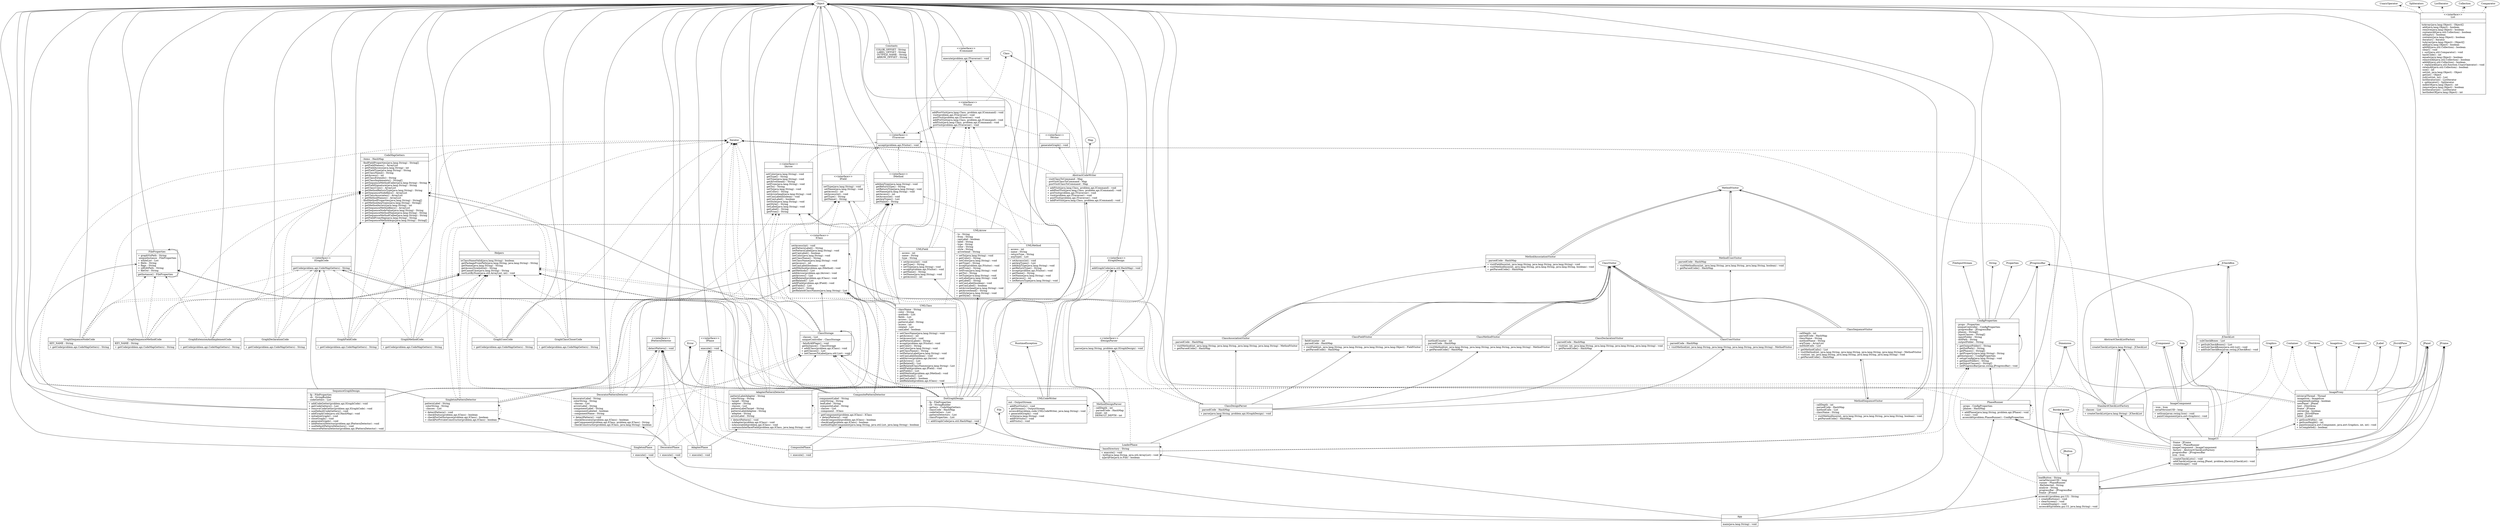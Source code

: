 digraph G{rankdir=BT;CodeMapGetters[ shape="record", color="", label="{CodeMapGetters|- items : HashMap\l|- findFieldProperties(java.lang.String) : String[]\l+ getFieldNames() : ArrayList\l+ getFieldAccess(java.lang.String) : int\l+ getFieldType(java.lang.String) : String\l+ getClassName() : String\l+ getAccess() : int\l+ getClassExtends() : String\l+ getClassImplements() : String[]\l+ getSequenceMethodCaller(java.lang.String) : String\l+ getFieldSignature(java.lang.String) : String\l+ getClassUses() : ArrayList\l+ getMethodReturnType(java.lang.String) : String\l+ getSequenceNodeKeys() : ArrayList\l+ getClassAssociates() : ArrayList\l+ getMethodNames() : ArrayList\l- findMethodProperties(java.lang.String) : String[]\l+ getMethodArgTypes(java.lang.String) : String[]\l+ getMethodAccess(java.lang.String) : int\l+ getSequenceMethodKeys() : ArrayList\l+ getSequenceNodeValue(java.lang.String) : String\l+ getSequenceMethodName(java.lang.String) : String\l+ getSequenceMethodCallee(java.lang.String) : String\l+ getFieldFromMap(java.lang.String) : String\l+ getSequenceMethodArgs(java.lang.String) : String[]\l}"];CodeMapGetters -> Object [arrowhead="onormal", style="solid", label="", color=""];CodeMapGetters -> CodeMapGetters [arrowhead="open", style="dashed", label="", color=""];CodeMapGetters -> Iterator [arrowhead="open", style="dashed", label="", color=""];IArrow[ shape="record", color="", label="{\<\<interface\>\>\nIArrow|| setColor(java.lang.String) : void\l getType() : String\l setType(java.lang.String) : void\l getArrowhead() : String\l setFrom(java.lang.String) : void\l getTo() : String\l setTo(java.lang.String) : void\l getColor() : String\l setArrowhead(java.lang.String) : void\l setCanLabel(boolean) : void\l getCanLabel() : boolean\l setStyle(java.lang.String) : void\l getStyle() : String\l setLabel(java.lang.String) : void\l getLabel() : String\l getFrom() : String\l}"];IArrow -> Object [arrowhead="onormal", style="solid", label="", color=""];IArrow -> ITraverser [arrowhead="onormal", style="dashed", label="", color=""];IClass[ shape="record", color="", label="{\<\<interface\>\>\nIClass|| setAccess(int) : void\l getPatternLabel() : String\l setPatternLabel(java.lang.String) : void\l getCanLabel() : boolean\l setColor(java.lang.String) : void\l getClassName() : String\l setClassName(java.lang.String) : void\l getAccess() : int\l setCanLabel(boolean) : void\l addIMethod(problem.api.IMethod) : void\l getMethods() : List\l addIArrow(problem.api.IArrow) : void\l getArrows() : List\l addRelated(problem.api.IClass) : void\l getRelated() : List\l addIField(problem.api.IField) : void\l getFields() : List\l getColor() : String\l getRelatedClassNames(java.lang.String) : List\l}"];IClass -> Object [arrowhead="onormal", style="solid", label="", color=""];IClass -> ITraverser [arrowhead="onormal", style="dashed", label="", color=""];IClass -> IMethod [arrowhead="open", style="dashed", label="", color=""];IClass -> IArrow [arrowhead="open", style="dashed", label="", color=""];IClass -> IClass [arrowhead="open", style="dashed", label="", color=""];IClass -> IField [arrowhead="open", style="dashed", label="", color=""];ICommand[ shape="record", color="", label="{\<\<interface\>\>\nICommand|| execute(problem.api.ITraverser) : void\l}"];ICommand -> Object [arrowhead="onormal", style="solid", label="", color=""];ICommand -> ITraverser [arrowhead="open", style="dashed", label="", color=""];IDesignParser[ shape="record", color="", label="{\<\<interface\>\>\nIDesignParser|| parse(java.lang.String,  problem.api.IGraphDesign) : void\l}"];IDesignParser -> Object [arrowhead="onormal", style="solid", label="", color=""];IDesignParser -> IGraphDesign [arrowhead="open", style="dashed", label="", color=""];IField[ shape="record", color="", label="{\<\<interface\>\>\nIField|| setType(java.lang.String) : void\l setName(java.lang.String) : void\l getAccess() : int\l setAccess(int) : void\l getType() : String\l getName() : String\l}"];IField -> Object [arrowhead="onormal", style="solid", label="", color=""];IField -> ITraverser [arrowhead="onormal", style="dashed", label="", color=""];IGraphCode[ shape="record", color="", label="{\<\<interface\>\>\nIGraphCode|| getCode(problem.api.CodeMapGetters) : String\l}"];IGraphCode -> Object [arrowhead="onormal", style="solid", label="", color=""];IGraphCode -> CodeMapGetters [arrowhead="open", style="dashed", label="", color=""];IGraphDesign[ shape="record", color="", label="{\<\<interface\>\>\nIGraphDesign|| addGraphCode(java.util.HashMap) : void\l}"];IGraphDesign -> Object [arrowhead="onormal", style="solid", label="", color=""];IMethod[ shape="record", color="", label="{\<\<interface\>\>\nIMethod|| addArgType(java.lang.String) : void\l getReturnType() : String\l setReturnType(java.lang.String) : void\l setName(java.lang.String) : void\l getAccess() : int\l setAccess(int) : void\l getArgTypes() : List\l getName() : String\l}"];IMethod -> Object [arrowhead="onormal", style="solid", label="", color=""];IMethod -> ITraverser [arrowhead="onormal", style="dashed", label="", color=""];IPatternDetector[ shape="record", color="", label="{\<\<interface\>\>\nIPatternDetector|| detectPattern() : void\l}"];IPatternDetector -> Object [arrowhead="onormal", style="solid", label="", color=""];IPhase[ shape="record", color="", label="{\<\<interface\>\>\nIPhase|| execute() : void\l}"];IPhase -> Object [arrowhead="onormal", style="solid", label="", color=""];ITraverser[ shape="record", color="", label="{\<\<interface\>\>\nITraverser|| accept(problem.api.IVisitor) : void\l}"];ITraverser -> Object [arrowhead="onormal", style="solid", label="", color=""];ITraverser -> IVisitor [arrowhead="open", style="dashed", label="", color=""];IVisitor[ shape="record", color="", label="{\<\<interface\>\>\nIVisitor|| addPostVisit(java.lang.Class,  problem.api.ICommand) : void\l visit(problem.api.ITraverser) : void\l postVisit(problem.api.ITraverser) : void\l addPreVisit(java.lang.Class,  problem.api.ICommand) : void\l addVisit(java.lang.Class,  problem.api.ICommand) : void\l preVisit(problem.api.ITraverser) : void\l}"];IVisitor -> Object [arrowhead="onormal", style="solid", label="", color=""];IVisitor -> Class [arrowhead="open", style="dashed", label="", color=""];IVisitor -> ICommand [arrowhead="open", style="dashed", label="", color=""];IVisitor -> ITraverser [arrowhead="open", style="dashed", label="", color=""];IWriter[ shape="record", color="", label="{\<\<interface\>\>\nIWriter|| generateGraph() : void\l}"];IWriter -> Object [arrowhead="onormal", style="solid", label="", color=""];IWriter -> IVisitor [arrowhead="onormal", style="dashed", label="", color=""];App[ shape="record", color="", label="{App|| main(java.lang.String) : void\l}"];App -> Object [arrowhead="onormal", style="solid", label="", color=""];App -> UI [arrowhead="open", style="solid", label="", color=""];App -> PhaseRunner [arrowhead="open", style="solid", label="", color=""];App -> DecoratorPhase [arrowhead="open", style="solid", label="", color=""];App -> LoaderPhase [arrowhead="open", style="solid", label="", color=""];App -> SingletonPhase [arrowhead="open", style="solid", label="", color=""];ClassDesignParser[ shape="record", color="", label="{ClassDesignParser|- parsedCode : HashMap\l|+ parse(java.lang.String,  problem.api.IGraphDesign) : void\l}"];ClassDesignParser -> Object [arrowhead="onormal", style="solid", label="", color=""];ClassDesignParser -> IDesignParser [arrowhead="onormal", style="dashed", label="", color=""];ClassDesignParser -> ClassUsesVisitor [arrowhead="open", style="solid", label="", color=""];ClassDesignParser -> ClassMethodVisitor [arrowhead="open", style="solid", label="", color=""];ClassDesignParser -> ClassDeclarationVisitor [arrowhead="open", style="solid", label="", color=""];ClassDesignParser -> ClassAssociationVisitor [arrowhead="open", style="solid", label="", color=""];ClassDesignParser -> ClassFieldVisitor [arrowhead="open", style="solid", label="", color=""];ClassDesignParser -> IGraphDesign [arrowhead="open", style="dashed", label="", color=""];ClassStorage[ shape="record", color="", label="{ClassStorage|- classes : List\l uniqueController : ClassStorage\l|- falsifyAllFlags() : void\l getInstance() : ClassStorage\l+ addIClass(problem.api.IClass) : void\l+ getClasses() : List\l+ setClassesToLabel(java.util.List) : void\l}"];ClassStorage -> Object [arrowhead="onormal", style="solid", label="", color=""];ClassStorage -> ClassStorage [arrowhead="open", style="solid", label="", color=""];ClassStorage -> IClass [arrowhead="open", style="solid", label="", color=""];ClassStorage -> IArrow [arrowhead="open", style="dashed", label="", color=""];ClassStorage -> Helpers [arrowhead="open", style="dashed", label="", color=""];ClassStorage -> Iterator [arrowhead="open", style="dashed", label="", color=""];AbstractCodeWriter[ shape="record", color="", label="{AbstractCodeWriter|- visitClassToCommand : Map\l- preVisitClassToCommand : Map\l- postVisitClassToCommand : Map\l|+ addVisit(java.lang.Class,  problem.api.ICommand) : void\l+ addPostVisit(java.lang.Class,  problem.api.ICommand) : void\l+ preVisit(problem.api.ITraverser) : void\l+ visit(problem.api.ITraverser) : void\l+ postVisit(problem.api.ITraverser) : void\l+ addPreVisit(java.lang.Class,  problem.api.ICommand) : void\l}"];AbstractCodeWriter -> Object [arrowhead="onormal", style="solid", label="", color=""];AbstractCodeWriter -> IWriter [arrowhead="onormal", style="dashed", label="", color=""];AbstractCodeWriter -> Map [arrowhead="open", style="solid", label="", color=""];AbstractCodeWriter -> Class [arrowhead="open", style="solid", label="", color=""];AbstractCodeWriter -> ICommand [arrowhead="open", style="dashed", label="", color=""];AbstractCodeWriter -> ITraverser [arrowhead="open", style="dashed", label="", color=""];GraphClassCloserCode[ shape="record", color="", label="{GraphClassCloserCode||+ getCode(problem.api.CodeMapGetters) : String\l}"];GraphClassCloserCode -> Object [arrowhead="onormal", style="solid", label="", color=""];GraphClassCloserCode -> IGraphCode [arrowhead="onormal", style="dashed", label="", color=""];GraphClassCloserCode -> CodeMapGetters [arrowhead="open", style="dashed", label="", color=""];GraphDeclarationCode[ shape="record", color="", label="{GraphDeclarationCode||+ getCode(problem.api.CodeMapGetters) : String\l}"];GraphDeclarationCode -> Object [arrowhead="onormal", style="solid", label="", color=""];GraphDeclarationCode -> IGraphCode [arrowhead="onormal", style="dashed", label="", color=""];GraphDeclarationCode -> CodeMapGetters [arrowhead="open", style="dashed", label="", color=""];GraphDeclarationCode -> Helpers [arrowhead="open", style="dashed", label="", color=""];GraphExtensionAndImplementCode[ shape="record", color="", label="{GraphExtensionAndImplementCode||+ getCode(problem.api.CodeMapGetters) : String\l}"];GraphExtensionAndImplementCode -> Object [arrowhead="onormal", style="solid", label="", color=""];GraphExtensionAndImplementCode -> IGraphCode [arrowhead="onormal", style="dashed", label="", color=""];GraphExtensionAndImplementCode -> CodeMapGetters [arrowhead="open", style="dashed", label="", color=""];GraphExtensionAndImplementCode -> FileProperties [arrowhead="open", style="dashed", label="", color=""];GraphExtensionAndImplementCode -> Helpers [arrowhead="open", style="dashed", label="", color=""];GraphFieldCode[ shape="record", color="", label="{GraphFieldCode||+ getCode(problem.api.CodeMapGetters) : String\l}"];GraphFieldCode -> Object [arrowhead="onormal", style="solid", label="", color=""];GraphFieldCode -> IGraphCode [arrowhead="onormal", style="dashed", label="", color=""];GraphFieldCode -> CodeMapGetters [arrowhead="open", style="dashed", label="", color=""];GraphFieldCode -> Helpers [arrowhead="open", style="dashed", label="", color=""];GraphFieldCode -> Iterator [arrowhead="open", style="dashed", label="", color=""];GraphMethodCode[ shape="record", color="", label="{GraphMethodCode||+ getCode(problem.api.CodeMapGetters) : String\l}"];GraphMethodCode -> Object [arrowhead="onormal", style="solid", label="", color=""];GraphMethodCode -> IGraphCode [arrowhead="onormal", style="dashed", label="", color=""];GraphMethodCode -> CodeMapGetters [arrowhead="open", style="dashed", label="", color=""];GraphMethodCode -> Helpers [arrowhead="open", style="dashed", label="", color=""];GraphMethodCode -> Iterator [arrowhead="open", style="dashed", label="", color=""];GraphSequenceMethodCode[ shape="record", color="", label="{GraphSequenceMethodCode| KEY_NAME : String\l|+ getCode(problem.api.CodeMapGetters) : String\l}"];GraphSequenceMethodCode -> Object [arrowhead="onormal", style="solid", label="", color=""];GraphSequenceMethodCode -> IGraphCode [arrowhead="onormal", style="dashed", label="", color=""];GraphSequenceMethodCode -> CodeMapGetters [arrowhead="open", style="dashed", label="", color=""];GraphSequenceMethodCode -> FileProperties [arrowhead="open", style="dashed", label="", color=""];GraphSequenceMethodCode -> Helpers [arrowhead="open", style="dashed", label="", color=""];GraphSequenceNodeCode[ shape="record", color="", label="{GraphSequenceNodeCode| KEY_NAME : String\l|+ getCode(problem.api.CodeMapGetters) : String\l}"];GraphSequenceNodeCode -> Object [arrowhead="onormal", style="solid", label="", color=""];GraphSequenceNodeCode -> IGraphCode [arrowhead="onormal", style="dashed", label="", color=""];GraphSequenceNodeCode -> CodeMapGetters [arrowhead="open", style="dashed", label="", color=""];GraphSequenceNodeCode -> FileProperties [arrowhead="open", style="dashed", label="", color=""];GraphSequenceNodeCode -> Helpers [arrowhead="open", style="dashed", label="", color=""];GraphUsesCode[ shape="record", color="", label="{GraphUsesCode||+ getCode(problem.api.CodeMapGetters) : String\l}"];GraphUsesCode -> Object [arrowhead="onormal", style="solid", label="", color=""];GraphUsesCode -> IGraphCode [arrowhead="onormal", style="dashed", label="", color=""];GraphUsesCode -> CodeMapGetters [arrowhead="open", style="dashed", label="", color=""];GraphUsesCode -> FileProperties [arrowhead="open", style="dashed", label="", color=""];GraphUsesCode -> Helpers [arrowhead="open", style="dashed", label="", color=""];GraphUsesCode -> Iterator [arrowhead="open", style="dashed", label="", color=""];UMLCodeWriter[ shape="record", color="", label="{UMLCodeWriter| out : OutputStream\l|- addPostVisits() : void\l+ getStream() : OutputStream\l access$0(problem.code.UMLCodeWriter,  java.lang.String) : void\l+ generateGraph() : void\l- write(java.lang.String) : void\l- addPreVisits() : void\l- addVisits() : void\l}"];UMLCodeWriter -> AbstractCodeWriter [arrowhead="onormal", style="solid", label="", color=""];UMLCodeWriter -> AbstractCodeWriter [arrowhead="open", style="solid", label="", color=""];UMLCodeWriter -> RuntimeException [arrowhead="open", style="solid", label="", color=""];UMLCodeWriter -> UMLCodeWriter [arrowhead="open", style="dashed", label="", color=""];UMLCodeWriter -> ClassStorage [arrowhead="open", style="dashed", label="", color=""];UMLCodeWriter -> IClass [arrowhead="open", style="dashed", label="", color=""];UMLCodeWriter -> Iterator [arrowhead="open", style="dashed", label="", color=""];ConfigProperties[ shape="record", color="", label="{ConfigProperties|- props : Properties\l uniqueController : ConfigProperties\l- progressBar : JProgressBar\l- phases : String[]\l- inputClasses : String[]\l- inputFolder : String\l- dotPath : String\l- outputFolder : String\l|+ getOutputFolder() : String\l+ getDotPath() : String\l+ getPhases() : String[]\l+ getProperty(java.lang.String) : String\l getInstance() : ConfigProperties\l+ setupConfig(java.lang.String) : void\l+ getInputFolder() : String\l+ getInputClasses() : String[]\l+ setProgressBar(javax.swing.JProgressBar) : void\l}"];ConfigProperties -> Object [arrowhead="onormal", style="solid", label="", color=""];ConfigProperties -> String[] [arrowhead="open", style="solid", label="", color=""];ConfigProperties -> Properties [arrowhead="open", style="solid", label="", color=""];ConfigProperties -> ConfigProperties [arrowhead="open", style="solid", label="", color=""];ConfigProperties -> FileInputStream [arrowhead="open", style="solid", label="", color=""];ConfigProperties -> JProgressBar [arrowhead="open", style="solid", label="", color=""];Constants[ shape="record", color="", label="{Constants| COLOR_OFFSET : String\l LABEL_OFFSET : String\l OUTFILE_NAME : String\l ARROW_OFFSET : String\l|}"];Constants -> Object [arrowhead="onormal", style="solid", label="", color=""];DotGraphDesign[ shape="record", color="", label="{DotGraphDesign|- fp : FileProperties\l- sb : StringBuilder\l- getters : CodeMapGetters\l- classCode : HashMap\l- codeGetters : List\l- patternDetectors : List\l- classProperties : List\l|+ addGraphCode(java.util.HashMap) : void\l}"];DotGraphDesign -> Object [arrowhead="onormal", style="solid", label="", color=""];DotGraphDesign -> IGraphDesign [arrowhead="onormal", style="dashed", label="", color=""];DotGraphDesign -> UMLArrow [arrowhead="open", style="solid", label="", color=""];DotGraphDesign -> CodeMapGetters [arrowhead="open", style="solid", label="", color=""];DotGraphDesign -> FileProperties [arrowhead="open", style="solid", label="", color=""];DotGraphDesign -> UMLMethod [arrowhead="open", style="solid", label="", color=""];DotGraphDesign -> UMLField [arrowhead="open", style="solid", label="", color=""];DotGraphDesign -> UMLClass [arrowhead="open", style="solid", label="", color=""];DotGraphDesign -> IGraphCode [arrowhead="open", style="solid", label="", color=""];DotGraphDesign -> IPatternDetector [arrowhead="open", style="solid", label="", color=""];DotGraphDesign -> IMethod [arrowhead="open", style="dashed", label="", color=""];DotGraphDesign -> Helpers [arrowhead="open", style="dashed", label="", color=""];DotGraphDesign -> ClassStorage [arrowhead="open", style="dashed", label="", color=""];DotGraphDesign -> IClass [arrowhead="open", style="dashed", label="", color=""];DotGraphDesign -> Iterator [arrowhead="open", style="dashed", label="", color=""];FileProperties[ shape="record", color="", label="{FileProperties|+ graphVizPath : String\l uniqueInstance : FileProperties\l+ whiteList : List\l+ fileIn : String\l+ flags : String\l+ sdEditPath : String\l+ fileOut : String\l| getInstance() : FileProperties\l}"];FileProperties -> Object [arrowhead="onormal", style="solid", label="", color=""];FileProperties -> FileProperties [arrowhead="open", style="solid", label="", color=""];UMLArrow[ shape="record", color="", label="{UMLArrow|- to : String\l- from : String\l- canLabel : boolean\l- label : String\l- type : String\l- color : String\l- style : String\l- arrowhead : String\l|+ setTo(java.lang.String) : void\l+ getColor() : String\l+ setColor(java.lang.String) : void\l+ getType() : String\l+ accept(problem.api.IVisitor) : void\l+ getFrom() : String\l+ setFrom(java.lang.String) : void\l+ getTo() : String\l+ setType(java.lang.String) : void\l+ setLabel(java.lang.String) : void\l+ getLabel() : String\l+ setCanLabel(boolean) : void\l+ getCanLabel() : boolean\l+ setArrowhead(java.lang.String) : void\l+ getArrowhead() : String\l+ setStyle(java.lang.String) : void\l+ getStyle() : String\l}"];UMLArrow -> Object [arrowhead="onormal", style="solid", label="", color=""];UMLArrow -> IArrow [arrowhead="onormal", style="dashed", label="", color=""];UMLArrow -> IVisitor [arrowhead="open", style="dashed", label="", color=""];UMLClass[ shape="record", color="", label="{UMLClass|- className : String\l- color : String\l- methods : List\l- fields : List\l- arrows : List\l- patternLabel : String\l- access : int\l- related : List\l- canLabel : boolean\l|+ setClassName(java.lang.String) : void\l+ getAccess() : int\l+ setAccess(int) : void\l+ getPatternLabel() : String\l+ accept(problem.api.IVisitor) : void\l+ getColor() : String\l+ setColor(java.lang.String) : void\l+ getClassName() : String\l+ setPatternLabel(java.lang.String) : void\l+ setCanLabel(boolean) : void\l+ addIArrow(problem.api.IArrow) : void\l+ getArrows() : List\l+ getRelated() : List\l+ getRelatedClassNames(java.lang.String) : List\l+ addIField(problem.api.IField) : void\l+ getFields() : List\l+ addIMethod(problem.api.IMethod) : void\l+ getMethods() : List\l+ getCanLabel() : boolean\l+ addRelated(problem.api.IClass) : void\l}"];UMLClass -> Object [arrowhead="onormal", style="solid", label="", color=""];UMLClass -> IClass [arrowhead="onormal", style="dashed", label="", color=""];UMLClass -> IMethod [arrowhead="open", style="solid", label="", color=""];UMLClass -> IField [arrowhead="open", style="solid", label="", color=""];UMLClass -> IArrow [arrowhead="open", style="solid", label="", color=""];UMLClass -> IClass [arrowhead="open", style="solid", label="", color=""];UMLClass -> IVisitor [arrowhead="open", style="dashed", label="", color=""];UMLClass -> Iterator [arrowhead="open", style="dashed", label="", color=""];UMLField[ shape="record", color="", label="{UMLField|- access : int\l- name : String\l- type : String\l|+ setAccess(int) : void\l+ getType() : String\l+ setType(java.lang.String) : void\l+ accept(problem.api.IVisitor) : void\l+ getName() : String\l+ setName(java.lang.String) : void\l+ getAccess() : int\l}"];UMLField -> Object [arrowhead="onormal", style="solid", label="", color=""];UMLField -> IField [arrowhead="onormal", style="dashed", label="", color=""];UMLField -> IVisitor [arrowhead="open", style="dashed", label="", color=""];UMLMethod[ shape="record", color="", label="{UMLMethod|- access : int\l- name : String\l- returnType : String\l- argTypes : List\l|+ setAccess(int) : void\l+ getArgTypes() : List\l+ addArgType(java.lang.String) : void\l+ getReturnType() : String\l+ accept(problem.api.IVisitor) : void\l+ getName() : String\l+ setName(java.lang.String) : void\l+ getAccess() : int\l+ setReturnType(java.lang.String) : void\l}"];UMLMethod -> Object [arrowhead="onormal", style="solid", label="", color=""];UMLMethod -> IMethod [arrowhead="onormal", style="dashed", label="", color=""];UMLMethod -> IVisitor [arrowhead="open", style="dashed", label="", color=""];ImageUI[ shape="record", color="", label="{ImageUI|- frame : JFrame\l- runner : PhaseRunner\l imageComponent : ImageComponent\l- factory : AbstractCheckListFactory\l progressBar : JProgressBar\l icon : Icon\l|- createCheckLists() : void\l- addCheckList(javax.swing.JPanel,  problem.jfactory.JCheckList) : void\l- createImage() : void\l}"];ImageUI -> JPanel [arrowhead="onormal", style="solid", label="", color=""];ImageUI -> Icon [arrowhead="open", style="solid", label="", color=""];ImageUI -> JFrame [arrowhead="open", style="solid", label="", color=""];ImageUI -> ImageComponent [arrowhead="open", style="solid", label="", color=""];ImageUI -> BorderLayout [arrowhead="open", style="solid", label="", color=""];ImageUI -> JPanel [arrowhead="open", style="solid", label="", color=""];ImageUI -> PhaseRunner [arrowhead="open", style="solid", label="", color=""];ImageUI -> JProgressBar [arrowhead="open", style="solid", label="", color=""];ImageUI -> ImageProxy [arrowhead="open", style="solid", label="", color=""];ImageUI -> StandardCheckListFactory [arrowhead="open", style="solid", label="", color=""];ImageUI -> AbstractCheckListFactory [arrowhead="open", style="solid", label="", color=""];ImageUI -> JCheckList [arrowhead="open", style="dashed", label="", color=""];ImageUI -> ImageUI [arrowhead="open", style="dashed", label="", color=""];ImageUI -> Container [arrowhead="open", style="dashed", label="", color=""];ImageUI -> Iterator [arrowhead="open", style="dashed", label="", color=""];UI[ shape="record", color="", label="{UI| loadButton : String\l serialVersionUID : long\l runner : PhaseRunner\l- fileSelected : String\l analyze : String\l progressBar : JProgressBar\l frame : JFrame\l| access$1(problem.gui.UI) : String\l+ createButtons() : void\l+ clearScreen() : void\l+ createDisplay() : void\l access$0(problem.gui.UI,  java.lang.String) : void\l}"];UI -> JPanel [arrowhead="onormal", style="solid", label="", color=""];UI -> JButton [arrowhead="open", style="solid", label="", color=""];UI -> JFrame [arrowhead="open", style="solid", label="", color=""];UI -> BorderLayout [arrowhead="open", style="solid", label="", color=""];UI -> JPanel [arrowhead="open", style="solid", label="", color=""];UI -> JProgressBar [arrowhead="open", style="solid", label="", color=""];UI -> Dimension [arrowhead="open", style="solid", label="", color=""];UI -> PhaseRunner [arrowhead="open", style="solid", label="", color=""];UI -> ImageUI [arrowhead="open", style="solid", label="", color=""];UI -> UI [arrowhead="open", style="dashed", label="", color=""];UI -> ConfigProperties [arrowhead="open", style="dashed", label="", color=""];Helpers[ shape="record", color="", label="{Helpers|| isClassNameValid(java.lang.String) : boolean\l getPackageFromPath(java.lang.String,  java.lang.String) : String\l getName(java.lang.String) : String\l getAccessSymbol(int) : String\l getCamelCase(java.lang.String) : String\l sortListByNum(java.util.ArrayList,  int) : void\l}"];Helpers -> Object [arrowhead="onormal", style="solid", label="", color=""];ImageComponent[ shape="record", color="", label="{ImageComponent|- icon : Icon\l serialVersionUID : long\l|+ setIcon(javax.swing.Icon) : void\l+ paintComponent(java.awt.Graphics) : void\l}"];ImageComponent -> JComponent [arrowhead="onormal", style="solid", label="", color=""];ImageComponent -> JComponent [arrowhead="open", style="solid", label="", color=""];ImageComponent -> Icon [arrowhead="open", style="solid", label="", color=""];ImageComponent -> Graphics [arrowhead="open", style="dashed", label="", color=""];ImageProxy[ shape="record", color="", label="{ImageProxy| retrievalThread : Thread\l imageIcon : ImageIcon\l completedLoading : boolean\l newPanel : JPanel\l text : JTextArea\l frame : JFrame\l retrieving : boolean\l pane : JScrollPane\l label : JLabel\l|+ getIconWidth() : int\l+ getIconHeight() : int\l+ paintIcon(java.awt.Component,  java.awt.Graphics,  int,  int) : void\l+ isCompleted() : boolean\l}"];ImageProxy -> Object [arrowhead="onormal", style="solid", label="", color=""];ImageProxy -> Icon [arrowhead="onormal", style="dashed", label="", color=""];ImageProxy -> JLabel [arrowhead="open", style="solid", label="", color=""];ImageProxy -> JPanel [arrowhead="open", style="solid", label="", color=""];ImageProxy -> JFrame [arrowhead="open", style="solid", label="", color=""];ImageProxy -> JScrollPane [arrowhead="open", style="solid", label="", color=""];ImageProxy -> JTextArea [arrowhead="open", style="solid", label="", color=""];ImageProxy -> Dimension [arrowhead="open", style="solid", label="", color=""];ImageProxy -> ImageIcon [arrowhead="open", style="solid", label="", color=""];ImageProxy -> Component [arrowhead="open", style="dashed", label="", color=""];ImageProxy -> Graphics [arrowhead="open", style="dashed", label="", color=""];ImageProxy -> Container [arrowhead="open", style="dashed", label="", color=""];AbstractCheckListFactory[ shape="record", color="", label="{AbstractCheckListFactory|| createCheckList(java.lang.String) : JCheckList\l}"];AbstractCheckListFactory -> Object [arrowhead="onormal", style="solid", label="", color=""];JCheckList[ shape="record", color="", label="{JCheckList|- subCheckBoxes : List\l|+ getSubCheckBoxes() : List\l+ setSubCheckBoxes(java.util.List) : void\l+ addSubCheckBox(javax.swing.JCheckBox) : void\l}"];JCheckList -> JCheckBox [arrowhead="onormal", style="solid", label="", color=""];JCheckList -> JCheckBox [arrowhead="open", style="solid", label="", color=""];StandardCheckListFactory[ shape="record", color="", label="{StandardCheckListFactory|- classes : List\l|+ createCheckList(java.lang.String) : JCheckList\l}"];StandardCheckListFactory -> AbstractCheckListFactory [arrowhead="onormal", style="solid", label="", color=""];StandardCheckListFactory -> JCheckBox [arrowhead="open", style="solid", label="", color=""];StandardCheckListFactory -> AbstractCheckListFactory [arrowhead="open", style="solid", label="", color=""];StandardCheckListFactory -> JCheckList [arrowhead="open", style="solid", label="", color=""];StandardCheckListFactory -> IClass [arrowhead="open", style="solid", label="", color=""];StandardCheckListFactory -> ClassStorage [arrowhead="open", style="dashed", label="", color=""];StandardCheckListFactory -> Helpers [arrowhead="open", style="dashed", label="", color=""];StandardCheckListFactory -> Iterator [arrowhead="open", style="dashed", label="", color=""];MethodDesignParser[ shape="record", color="", label="{MethodDesignParser|- callDepth : int\l- parsedCode : HashMap\l count : int\l DEFAULT_DEPTH : int\l|+ parse(java.lang.String,  problem.api.IGraphDesign) : void\l+ getParsedCode() : HashMap\l <clinit>() : void\l}"];MethodDesignParser -> Object [arrowhead="onormal", style="solid", label="", color=""];MethodDesignParser -> IDesignParser [arrowhead="onormal", style="dashed", label="", color=""];MethodDesignParser -> Error [arrowhead="open", style="solid", label="", color=""];MethodDesignParser -> IGraphDesign [arrowhead="open", style="dashed", label="", color=""];AdapterPatternDetector[ shape="record", color="", label="{AdapterPatternDetector| patternLabelAdapter : String\l colorString : String\l- target : String\l- adapter : String\l- classes : List\l patternLabelTarget : String\l patternLabelAdaptee : String\l- adaptee : String\l arrowLabel : String\l|+ detectPattern() : void\l- isAdapter(problem.api.IClass) : void\l- isAssociated(problem.api.IClass) : void\l- containsInterfaceField(problem.api.IClass,  java.lang.String) : void\l}"];AdapterPatternDetector -> Object [arrowhead="onormal", style="solid", label="", color=""];AdapterPatternDetector -> IPatternDetector [arrowhead="onormal", style="dashed", label="", color=""];AdapterPatternDetector -> IClass [arrowhead="open", style="solid", label="", color=""];AdapterPatternDetector -> IArrow [arrowhead="open", style="dashed", label="", color=""];AdapterPatternDetector -> IField [arrowhead="open", style="dashed", label="", color=""];AdapterPatternDetector -> AdapterPatternDetector [arrowhead="open", style="dashed", label="", color=""];AdapterPatternDetector -> Helpers [arrowhead="open", style="dashed", label="", color=""];AdapterPatternDetector -> ClassStorage [arrowhead="open", style="dashed", label="", color=""];AdapterPatternDetector -> Iterator [arrowhead="open", style="dashed", label="", color=""];CompositePatternDetector[ shape="record", color="", label="{CompositePatternDetector| componentLabel : String\l colorString : String\l leafLabel : String\l compositeLabel : String\l- classes : List\l- component : IClass\l|- getComponent(problem.api.IClass) : IClass\l+ detectPattern() : void\l- checkComposite(problem.api.IClass) : boolean\l- checkLeaf(problem.api.IClass) : boolean\l- methodSigInComponent(java.lang.String,  java.util.List,  java.lang.String) : boolean\l}"];CompositePatternDetector -> Object [arrowhead="onormal", style="solid", label="", color=""];CompositePatternDetector -> IPatternDetector [arrowhead="onormal", style="dashed", label="", color=""];CompositePatternDetector -> IClass [arrowhead="open", style="solid", label="", color=""];CompositePatternDetector -> Helpers [arrowhead="open", style="dashed", label="", color=""];CompositePatternDetector -> IMethod [arrowhead="open", style="dashed", label="", color=""];CompositePatternDetector -> ClassStorage [arrowhead="open", style="dashed", label="", color=""];CompositePatternDetector -> CompositePatternDetector [arrowhead="open", style="dashed", label="", color=""];CompositePatternDetector -> Iterator [arrowhead="open", style="dashed", label="", color=""];DecoratorPatternDetector[ shape="record", color="", label="{DecoratorPatternDetector| decoratorLabel : String\l colorString : String\l- classes : List\l arrowLabel : String\l componentLabel : String\l- componentLabeled : boolean\l- componentName : String\l|+ detectPattern() : void\l- checkDecorator(problem.api.IClass) : boolean\l- getComponent(problem.api.IClass,  problem.api.IClass) : String\l- checkConstructor(problem.api.IClass,  java.lang.String) : boolean\l}"];DecoratorPatternDetector -> Object [arrowhead="onormal", style="solid", label="", color=""];DecoratorPatternDetector -> IPatternDetector [arrowhead="onormal", style="dashed", label="", color=""];DecoratorPatternDetector -> IClass [arrowhead="open", style="solid", label="", color=""];DecoratorPatternDetector -> IArrow [arrowhead="open", style="dashed", label="", color=""];DecoratorPatternDetector -> Helpers [arrowhead="open", style="dashed", label="", color=""];DecoratorPatternDetector -> IMethod [arrowhead="open", style="dashed", label="", color=""];DecoratorPatternDetector -> DecoratorPatternDetector [arrowhead="open", style="dashed", label="", color=""];DecoratorPatternDetector -> ClassStorage [arrowhead="open", style="dashed", label="", color=""];DecoratorPatternDetector -> Iterator [arrowhead="open", style="dashed", label="", color=""];SingletonPatternDetector[ shape="record", color="", label="{SingletonPatternDetector| patternLabel : String\l colorString : String\l- classes : List\l|+ detectPattern() : void\l+ checkStatus(problem.api.IClass) : boolean\l+ checkForGetInstance(problem.api.IClass) : boolean\l+ checkForPrivateConstructor(problem.api.IClass) : boolean\l}"];SingletonPatternDetector -> Object [arrowhead="onormal", style="solid", label="", color=""];SingletonPatternDetector -> IPatternDetector [arrowhead="onormal", style="dashed", label="", color=""];SingletonPatternDetector -> IClass [arrowhead="open", style="solid", label="", color=""];SingletonPatternDetector -> ClassStorage [arrowhead="open", style="dashed", label="", color=""];SingletonPatternDetector -> IField [arrowhead="open", style="dashed", label="", color=""];SingletonPatternDetector -> SingletonPatternDetector [arrowhead="open", style="dashed", label="", color=""];SingletonPatternDetector -> Helpers [arrowhead="open", style="dashed", label="", color=""];SingletonPatternDetector -> IMethod [arrowhead="open", style="dashed", label="", color=""];SingletonPatternDetector -> Iterator [arrowhead="open", style="dashed", label="", color=""];AdapterPhase[ shape="record", color="", label="{AdapterPhase||+ execute() : void\l}"];AdapterPhase -> Object [arrowhead="onormal", style="solid", label="", color=""];AdapterPhase -> IPhase [arrowhead="onormal", style="dashed", label="", color=""];AdapterPhase -> AdapterPatternDetector [arrowhead="open", style="solid", label="", color=""];AdapterPhase -> IPatternDetector [arrowhead="open", style="dashed", label="", color=""];CompositePhase[ shape="record", color="", label="{CompositePhase||+ execute() : void\l}"];CompositePhase -> Object [arrowhead="onormal", style="solid", label="", color=""];CompositePhase -> IPhase [arrowhead="onormal", style="dashed", label="", color=""];CompositePhase -> CompositePatternDetector [arrowhead="open", style="solid", label="", color=""];CompositePhase -> IPatternDetector [arrowhead="open", style="dashed", label="", color=""];DecoratorPhase[ shape="record", color="", label="{DecoratorPhase||+ execute() : void\l}"];DecoratorPhase -> Object [arrowhead="onormal", style="solid", label="", color=""];DecoratorPhase -> IPhase [arrowhead="onormal", style="dashed", label="", color=""];DecoratorPhase -> DecoratorPatternDetector [arrowhead="open", style="solid", label="", color=""];DecoratorPhase -> IPatternDetector [arrowhead="open", style="dashed", label="", color=""];LoaderPhase[ shape="record", color="", label="{LoaderPhase|- baseDirectory : String\l|+ execute() : void\l- listf(java.lang.String,  java.util.ArrayList) : void\l isJavaFile(java.io.File) : boolean\l}"];LoaderPhase -> Object [arrowhead="onormal", style="solid", label="", color=""];LoaderPhase -> IPhase [arrowhead="onormal", style="dashed", label="", color=""];LoaderPhase -> DotGraphDesign [arrowhead="open", style="solid", label="", color=""];LoaderPhase -> ClassDesignParser [arrowhead="open", style="solid", label="", color=""];LoaderPhase -> File [arrowhead="open", style="solid", label="", color=""];LoaderPhase -> LoaderPhase [arrowhead="open", style="dashed", label="", color=""];LoaderPhase -> Helpers [arrowhead="open", style="dashed", label="", color=""];LoaderPhase -> IDesignParser [arrowhead="open", style="dashed", label="", color=""];LoaderPhase -> ConfigProperties [arrowhead="open", style="dashed", label="", color=""];SingletonPhase[ shape="record", color="", label="{SingletonPhase||+ execute() : void\l}"];SingletonPhase -> Object [arrowhead="onormal", style="solid", label="", color=""];SingletonPhase -> IPhase [arrowhead="onormal", style="dashed", label="", color=""];SingletonPhase -> SingletonPatternDetector [arrowhead="open", style="solid", label="", color=""];SingletonPhase -> IPatternDetector [arrowhead="open", style="dashed", label="", color=""];PhaseRunner[ shape="record", color="", label="{PhaseRunner|- props : ConfigProperties\l- phases : HashMap\l|+ addPhase(java.lang.String,  problem.api.IPhase) : void\l+ run() : void\l access$0(problem.PhaseRunner) : ConfigProperties\l}"];PhaseRunner -> Object [arrowhead="onormal", style="solid", label="", color=""];PhaseRunner -> ConfigProperties [arrowhead="open", style="solid", label="", color=""];PhaseRunner -> IPhase [arrowhead="open", style="dashed", label="", color=""];PhaseRunner -> PhaseRunner [arrowhead="open", style="dashed", label="", color=""];SequenceGraphDesign[ shape="record", color="", label="{SequenceGraphDesign|- fp : FileProperties\l- sb : StringBuilder\l- codeGetters : List\l|+ addCodeGetter(problem.api.IGraphCode) : void\l+ getCodeGetters() : List\l+ removeCodeGetter(problem.api.IGraphCode) : void\l+ useDefaultCodeGetters() : void\l+ addGraphCode(java.util.HashMap) : void\l+ initializeGraph() : void\l+ closeGraph() : void\l+ generateGraph() : void\l+ addPatternDetector(problem.api.IPatternDetector) : void\l+ useDefaultPatternDetectors() : void\l+ removePatternDetector(problem.api.IPatternDetector) : void\l}"];SequenceGraphDesign -> Object [arrowhead="onormal", style="solid", label="", color=""];SequenceGraphDesign -> IGraphDesign [arrowhead="onormal", style="dashed", label="", color=""];SequenceGraphDesign -> Error [arrowhead="open", style="solid", label="", color=""];SequenceGraphDesign -> FileProperties [arrowhead="open", style="solid", label="", color=""];SequenceGraphDesign -> IGraphCode [arrowhead="open", style="solid", label="", color=""];SequenceGraphDesign -> IPatternDetector [arrowhead="open", style="dashed", label="", color=""];ClassAssociationVisitor[ shape="record", color="", label="{ClassAssociationVisitor|- parsedCode : HashMap\l|+ visitMethod(int,  java.lang.String,  java.lang.String,  java.lang.String,  java.lang.String) : MethodVisitor\l+ getParsedCode() : HashMap\l}"];ClassAssociationVisitor -> ClassVisitor [arrowhead="onormal", style="solid", label="", color=""];ClassAssociationVisitor -> MethodAssociationVisitor [arrowhead="open", style="solid", label="", color=""];ClassAssociationVisitor -> ClassVisitor [arrowhead="open", style="solid", label="", color=""];ClassDeclarationVisitor[ shape="record", color="", label="{ClassDeclarationVisitor|- parsedCode : HashMap\l|+ visit(int,  int,  java.lang.String,  java.lang.String,  java.lang.String,  java.lang.String) : void\l+ getParsedCode() : HashMap\l}"];ClassDeclarationVisitor -> ClassVisitor [arrowhead="onormal", style="solid", label="", color=""];ClassDeclarationVisitor -> ClassVisitor [arrowhead="open", style="solid", label="", color=""];ClassFieldVisitor[ shape="record", color="", label="{ClassFieldVisitor|- fieldCounter : int\l- parsedCode : HashMap\l|+ visitField(int,  java.lang.String,  java.lang.String,  java.lang.String,  java.lang.Object) : FieldVisitor\l+ getParsedCode() : HashMap\l}"];ClassFieldVisitor -> ClassVisitor [arrowhead="onormal", style="solid", label="", color=""];ClassFieldVisitor -> ClassVisitor [arrowhead="open", style="solid", label="", color=""];ClassMethodVisitor[ shape="record", color="", label="{ClassMethodVisitor|- methodCounter : int\l- parsedCode : HashMap\l|+ visitMethod(int,  java.lang.String,  java.lang.String,  java.lang.String,  java.lang.String) : MethodVisitor\l+ getParsedCode() : HashMap\l}"];ClassMethodVisitor -> ClassVisitor [arrowhead="onormal", style="solid", label="", color=""];ClassMethodVisitor -> ClassVisitor [arrowhead="open", style="solid", label="", color=""];ClassSequenceVisitor[ shape="record", color="", label="{ClassSequenceVisitor|- callDepth : int\l- parsedCode : HashMap\l- className : String\l- methodName : String\l- argTypes : ArrayList\l- methodCalls : List\l|+ getMethodCalls() : List\l+ visitMethod(int,  java.lang.String,  java.lang.String,  java.lang.String,  java.lang.String) : MethodVisitor\l+ visit(int,  int,  java.lang.String,  java.lang.String,  java.lang.String,  java.lang.String) : void\l+ getParsedCode() : HashMap\l}"];ClassSequenceVisitor -> ClassVisitor [arrowhead="onormal", style="solid", label="", color=""];ClassSequenceVisitor -> MethodSequenceVisitor [arrowhead="open", style="solid", label="", color=""];ClassSequenceVisitor -> ClassVisitor [arrowhead="open", style="solid", label="", color=""];ClassUsesVisitor[ shape="record", color="", label="{ClassUsesVisitor|- parsedCode : HashMap\l|+ visitMethod(int,  java.lang.String,  java.lang.String,  java.lang.String,  java.lang.String) : MethodVisitor\l}"];ClassUsesVisitor -> ClassVisitor [arrowhead="onormal", style="solid", label="", color=""];ClassUsesVisitor -> ClassVisitor [arrowhead="open", style="solid", label="", color=""];ClassUsesVisitor -> MethodUsesVisitor [arrowhead="open", style="solid", label="", color=""];MethodAssociationVisitor[ shape="record", color="", label="{MethodAssociationVisitor|- parsedCode : HashMap\l|+ visitFieldInsn(int,  java.lang.String,  java.lang.String,  java.lang.String) : void\l+ visitMethodInsn(int,  java.lang.String,  java.lang.String,  java.lang.String,  boolean) : void\l+ getParsedCode() : HashMap\l}"];MethodAssociationVisitor -> MethodVisitor [arrowhead="onormal", style="solid", label="", color=""];MethodAssociationVisitor -> MethodVisitor [arrowhead="open", style="solid", label="", color=""];MethodSequenceVisitor[ shape="record", color="", label="{MethodSequenceVisitor|- callDepth : int\l- parsedCode : HashMap\l- methodCalls : List\l- className : String\l|+ visitMethodInsn(int,  java.lang.String,  java.lang.String,  java.lang.String,  boolean) : void\l+ getParsedCode() : HashMap\l}"];MethodSequenceVisitor -> MethodVisitor [arrowhead="onormal", style="solid", label="", color=""];MethodSequenceVisitor -> ClassSequenceVisitor [arrowhead="open", style="solid", label="", color=""];MethodSequenceVisitor -> MethodVisitor [arrowhead="open", style="solid", label="", color=""];MethodUsesVisitor[ shape="record", color="", label="{MethodUsesVisitor|- parsedCode : HashMap\l|+ visitMethodInsn(int,  java.lang.String,  java.lang.String,  java.lang.String,  boolean) : void\l+ getParsedCode() : HashMap\l}"];MethodUsesVisitor -> MethodVisitor [arrowhead="onormal", style="solid", label="", color=""];MethodUsesVisitor -> MethodVisitor [arrowhead="open", style="solid", label="", color=""];List[ shape="record", color="", label="{\<\<interface\>\>\nList|| toArray(java.lang.Object) : Object[]\l add(java.lang.Object) : boolean\l remove(java.lang.Object) : boolean\l containsAll(java.util.Collection) : boolean\l isEmpty() : boolean\l contains(java.lang.Object) : boolean\l iterator() : Iterator\l toArray(java.lang.Object) : Object[]\l add(java.lang.Object) : boolean\l addAll(java.util.Collection) : boolean\l clear() : void\l+ sort(java.util.Comparator) : void\l hashCode() : int\l equals(java.lang.Object) : boolean\l removeAll(java.util.Collection) : boolean\l addAll(java.util.Collection) : boolean\l+ replaceAll(java.util.function.UnaryOperator) : void\l retainAll(java.util.Collection) : boolean\l size() : int\l set(int,  java.lang.Object) : Object\l get(int) : Object\l subList(int,  int) : List\l listIterator(int) : ListIterator\l+ spliterator() : Spliterator\l indexOf(java.lang.Object) : int\l remove(java.lang.Object) : boolean\l listIterator(int) : ListIterator\l lastIndexOf(java.lang.Object) : int\l}"];List -> Object [arrowhead="onormal", style="solid", label="", color=""];List -> Collection [arrowhead="onormal", style="dashed", label="", color=""];List -> Collection [arrowhead="open", style="dashed", label="", color=""];List -> Comparator [arrowhead="open", style="dashed", label="", color=""];List -> UnaryOperator [arrowhead="open", style="dashed", label="", color=""];List -> Spliterators [arrowhead="open", style="dashed", label="", color=""];List -> ListIterator [arrowhead="open", style="dashed", label="", color=""];}